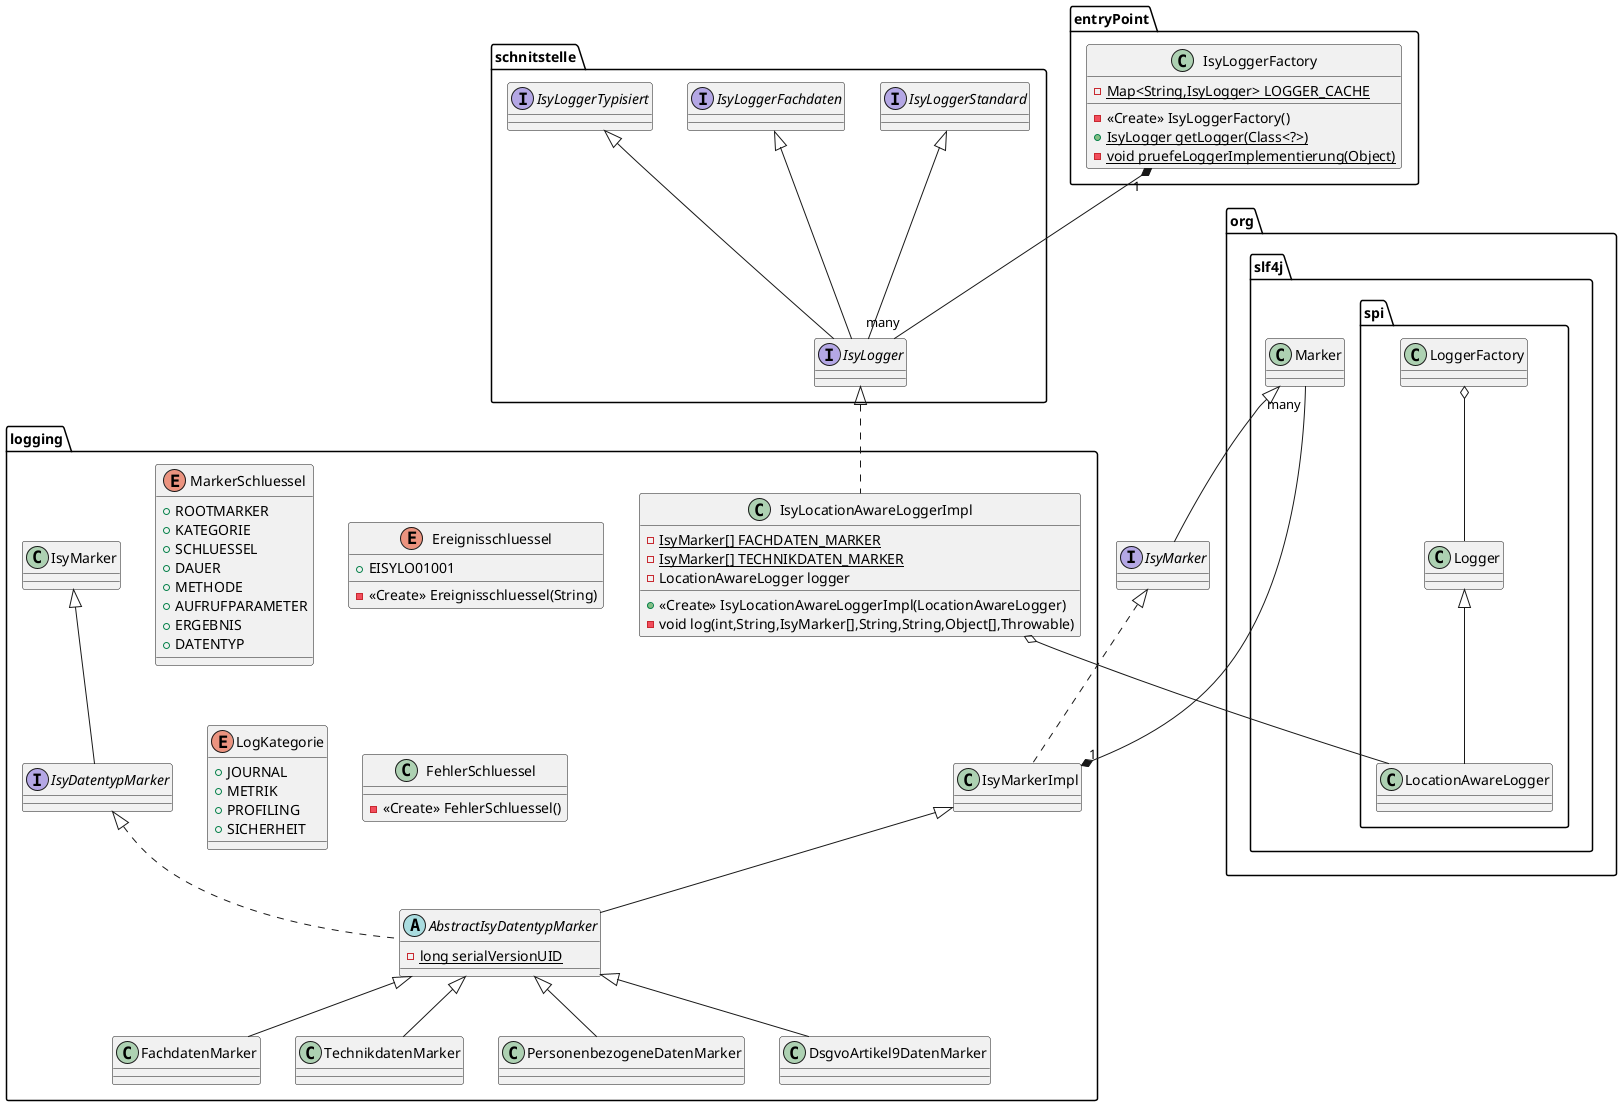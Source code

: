 @startuml


enum    logging.MarkerSchluessel {
+  ROOTMARKER
+  KATEGORIE
+  SCHLUESSEL
+  DAUER
+  METHODE
+  AUFRUFPARAMETER
+  ERGEBNIS
+  DATENTYP

}

interface  schnitstelle.IsyLoggerTypisiert {
}

interface schnitstelle.IsyLoggerStandard {
}
interface  schnitstelle.IsyLogger {
}
interface  schnitstelle.IsyLoggerFachdaten {
}

interface  logging.IsyDatentypMarker {
}
class  entryPoint.IsyLoggerFactory {
- {static} Map<String,IsyLogger> LOGGER_CACHE
- <<Create>> IsyLoggerFactory()
+ {static} IsyLogger getLogger(Class<?>)
- {static} void pruefeLoggerImplementierung(Object)
}

abstract class    logging.AbstractIsyDatentypMarker {
- {static} long serialVersionUID
}
enum    logging.Ereignisschluessel {
+  EISYLO01001

- <<Create>> Ereignisschluessel(String)
}



class    logging.FachdatenMarker {
}




class    logging.TechnikdatenMarker {
}
interface  IsyMarker {
}
class    logging.IsyLocationAwareLoggerImpl {
- {static} IsyMarker[] FACHDATEN_MARKER
- {static} IsyMarker[] TECHNIKDATEN_MARKER
- LocationAwareLogger logger
+ <<Create>> IsyLocationAwareLoggerImpl(LocationAwareLogger)
- void log(int,String,IsyMarker[],String,String,Object[],Throwable)
}

enum  logging.LogKategorie {
+  JOURNAL
+  METRIK
+  PROFILING
+  SICHERHEIT
}
class    logging.FehlerSchluessel {
- <<Create>> FehlerSchluessel()
}



 logging.AbstractIsyDatentypMarker <|--    logging.PersonenbezogeneDatenMarker
 IsyMarker <|..    logging.IsyMarkerImpl


  logging.IsyMarker <|--  logging.IsyDatentypMarker

 IsyLoggerStandard <|--  IsyLogger
 IsyLoggerFachdaten <|--  IsyLogger
 IsyLoggerTypisiert <|--  IsyLogger
 IsyLoggerFactory "1" *-- "many" IsyLogger
 IsyDatentypMarker <|..    logging.AbstractIsyDatentypMarker
 logging.IsyMarkerImpl <|--    logging.AbstractIsyDatentypMarker
 logging.AbstractIsyDatentypMarker <|--    logging.FachdatenMarker
 logging.AbstractIsyDatentypMarker <|--    logging.DsgvoArtikel9DatenMarker

 logging.AbstractIsyDatentypMarker <|--    logging.TechnikdatenMarker

 IsyLogger <|..    logging.IsyLocationAwareLoggerImpl
 IsyMarkerImpl "1" *-- "many" org.slf4j.Marker
 logging.IsyLocationAwareLoggerImpl o--  org.slf4j.spi.LocationAwareLogger
 org.slf4j.Marker <|--  IsyMarker
 org.slf4j.spi.Logger <|--  org.slf4j.spi.LocationAwareLogger
 org.slf4j.spi.LoggerFactory o-- org.slf4j.spi.Logger

@enduml